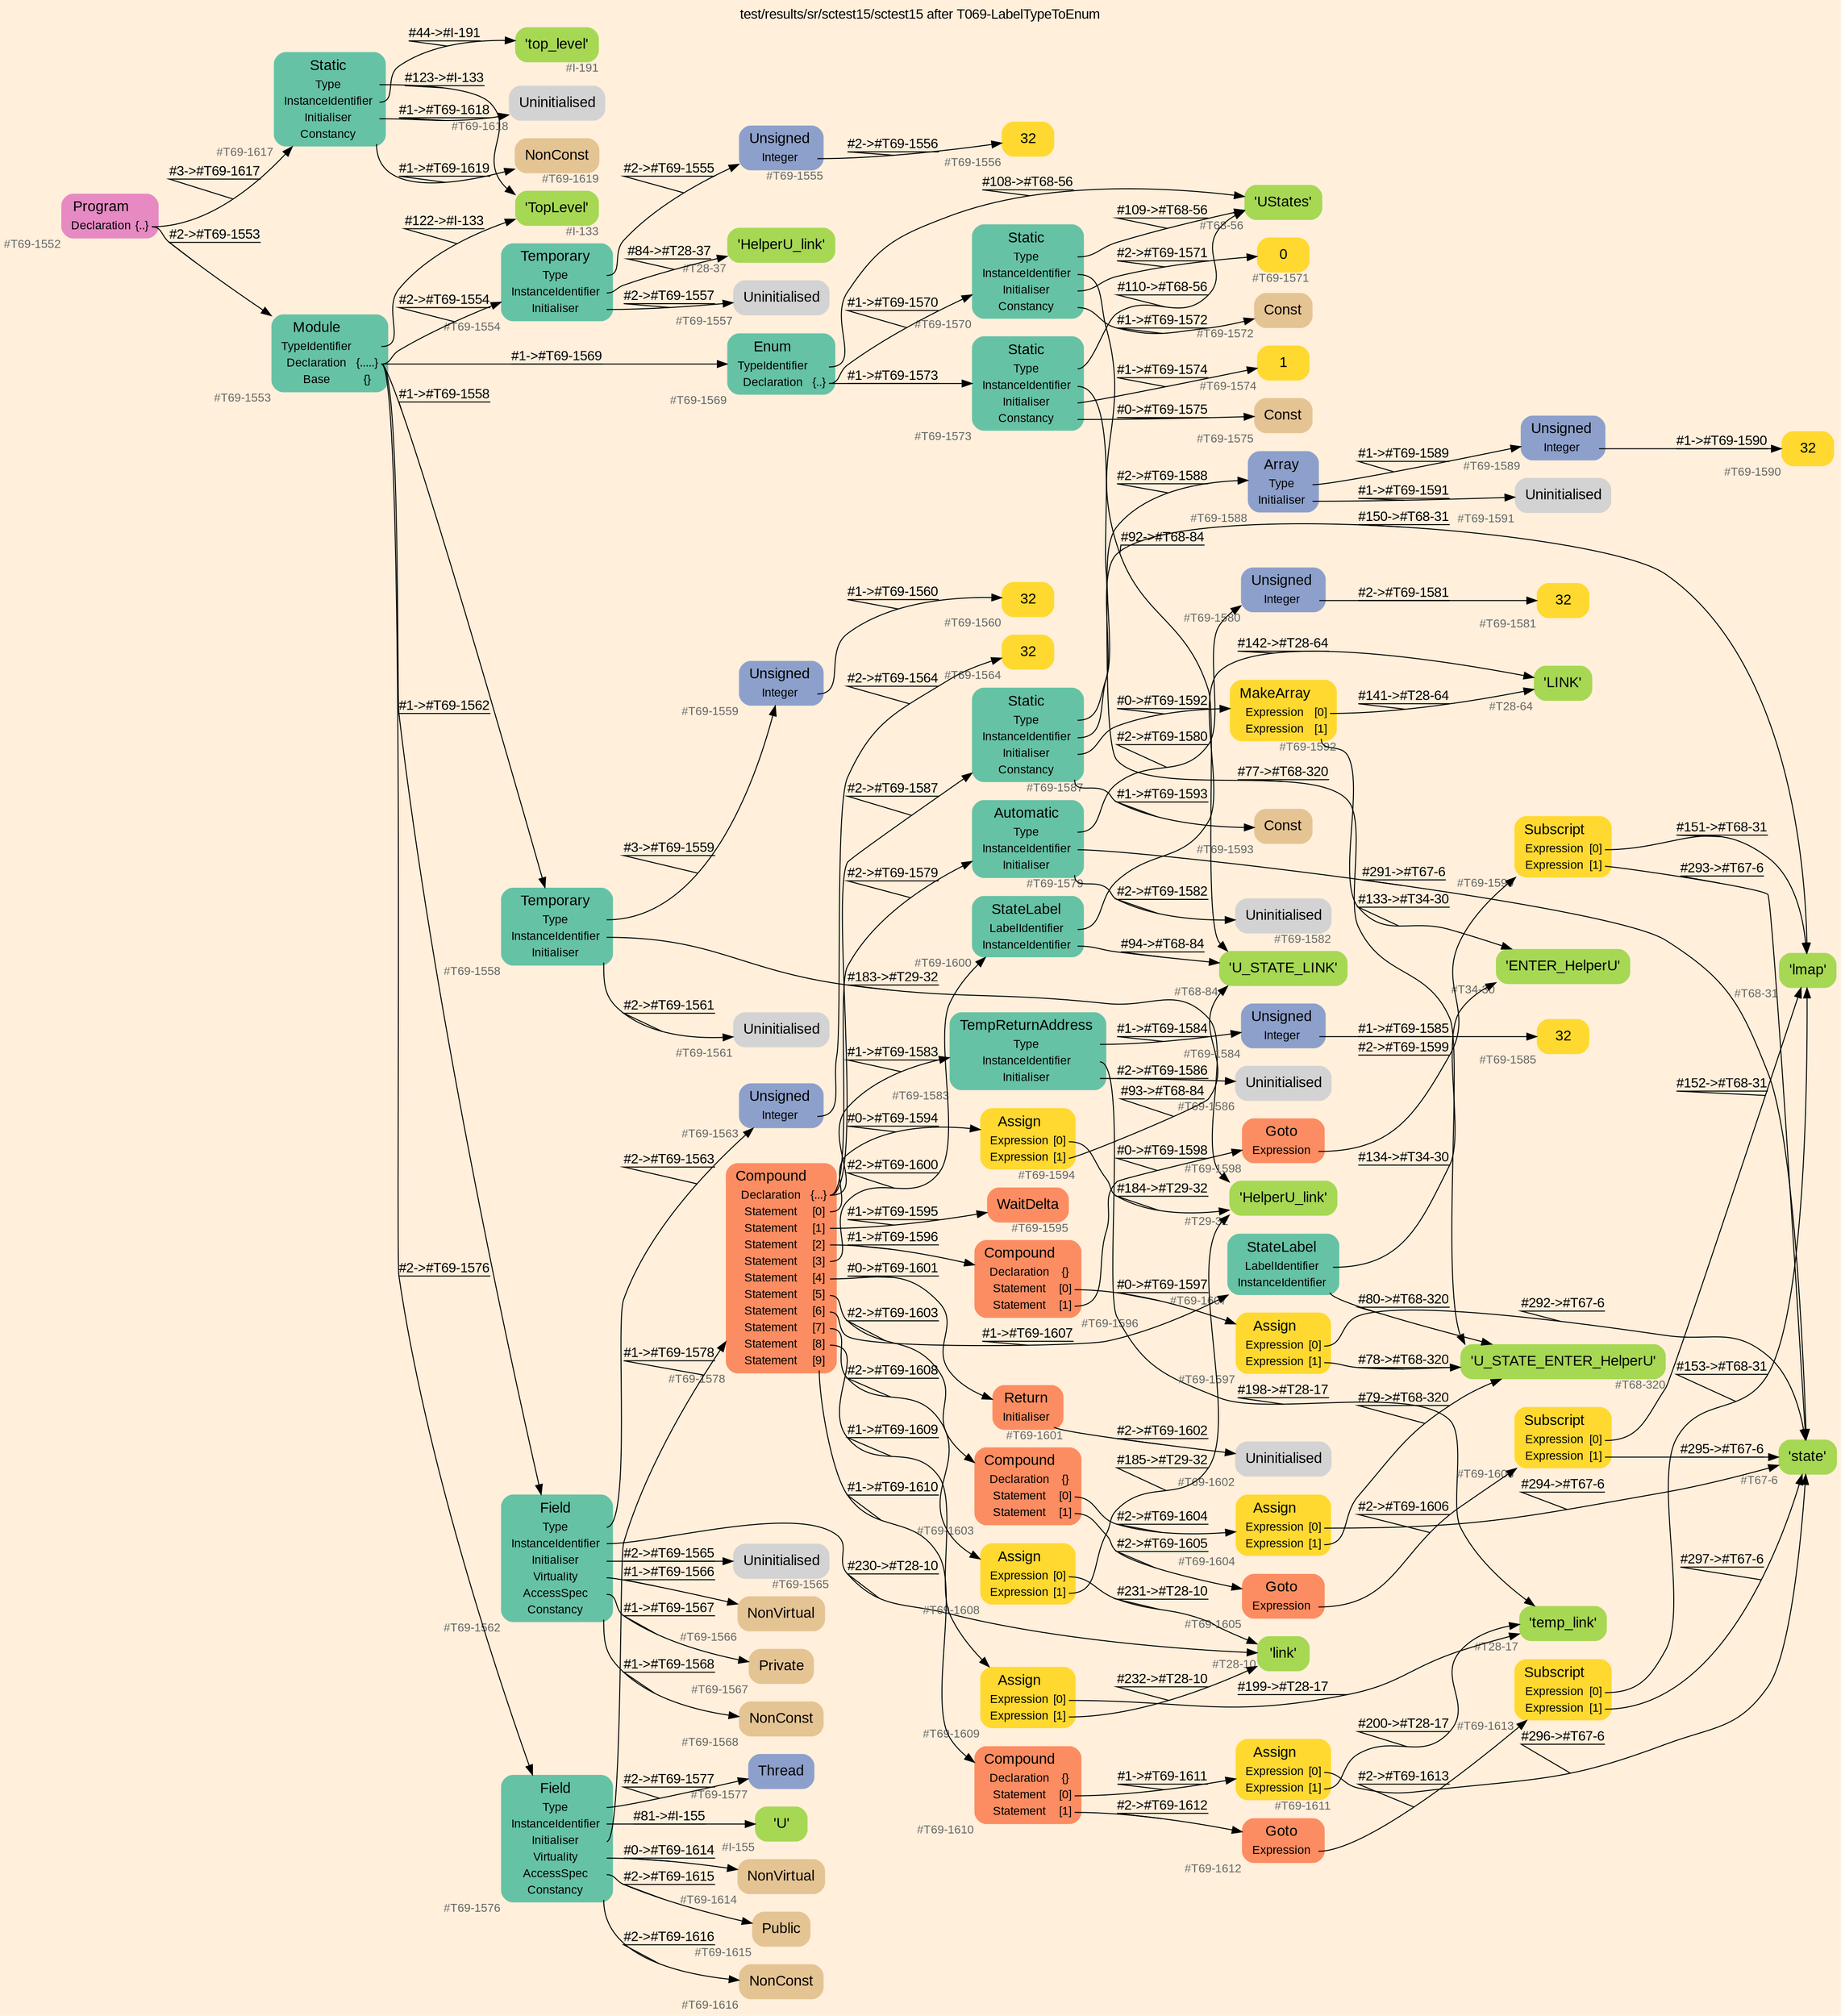 digraph "test/results/sr/sctest15/sctest15 after T069-LabelTypeToEnum" {
label = "test/results/sr/sctest15/sctest15 after T069-LabelTypeToEnum"
labelloc = t
graph [
    rankdir = "LR"
    ranksep = 0.3
    bgcolor = antiquewhite1
    color = black
    fontcolor = black
    fontname = "Arial"
];
node [
    fontname = "Arial"
];
edge [
    fontname = "Arial"
];

// -------------------- node figure --------------------
// -------- block #T69-1552 ----------
"#T69-1552" [
    fillcolor = "/set28/4"
    xlabel = "#T69-1552"
    fontsize = "12"
    fontcolor = grey40
    shape = "plaintext"
    label = <<TABLE BORDER="0" CELLBORDER="0" CELLSPACING="0">
     <TR><TD><FONT COLOR="black" POINT-SIZE="15">Program</FONT></TD></TR>
     <TR><TD><FONT COLOR="black" POINT-SIZE="12">Declaration</FONT></TD><TD PORT="port0"><FONT COLOR="black" POINT-SIZE="12">{..}</FONT></TD></TR>
    </TABLE>>
    style = "rounded,filled"
];

// -------- block #T69-1553 ----------
"#T69-1553" [
    fillcolor = "/set28/1"
    xlabel = "#T69-1553"
    fontsize = "12"
    fontcolor = grey40
    shape = "plaintext"
    label = <<TABLE BORDER="0" CELLBORDER="0" CELLSPACING="0">
     <TR><TD><FONT COLOR="black" POINT-SIZE="15">Module</FONT></TD></TR>
     <TR><TD><FONT COLOR="black" POINT-SIZE="12">TypeIdentifier</FONT></TD><TD PORT="port0"></TD></TR>
     <TR><TD><FONT COLOR="black" POINT-SIZE="12">Declaration</FONT></TD><TD PORT="port1"><FONT COLOR="black" POINT-SIZE="12">{.....}</FONT></TD></TR>
     <TR><TD><FONT COLOR="black" POINT-SIZE="12">Base</FONT></TD><TD PORT="port2"><FONT COLOR="black" POINT-SIZE="12">{}</FONT></TD></TR>
    </TABLE>>
    style = "rounded,filled"
];

// -------- block #I-133 ----------
"#I-133" [
    fillcolor = "/set28/5"
    xlabel = "#I-133"
    fontsize = "12"
    fontcolor = grey40
    shape = "plaintext"
    label = <<TABLE BORDER="0" CELLBORDER="0" CELLSPACING="0">
     <TR><TD><FONT COLOR="black" POINT-SIZE="15">'TopLevel'</FONT></TD></TR>
    </TABLE>>
    style = "rounded,filled"
];

// -------- block #T69-1554 ----------
"#T69-1554" [
    fillcolor = "/set28/1"
    xlabel = "#T69-1554"
    fontsize = "12"
    fontcolor = grey40
    shape = "plaintext"
    label = <<TABLE BORDER="0" CELLBORDER="0" CELLSPACING="0">
     <TR><TD><FONT COLOR="black" POINT-SIZE="15">Temporary</FONT></TD></TR>
     <TR><TD><FONT COLOR="black" POINT-SIZE="12">Type</FONT></TD><TD PORT="port0"></TD></TR>
     <TR><TD><FONT COLOR="black" POINT-SIZE="12">InstanceIdentifier</FONT></TD><TD PORT="port1"></TD></TR>
     <TR><TD><FONT COLOR="black" POINT-SIZE="12">Initialiser</FONT></TD><TD PORT="port2"></TD></TR>
    </TABLE>>
    style = "rounded,filled"
];

// -------- block #T69-1555 ----------
"#T69-1555" [
    fillcolor = "/set28/3"
    xlabel = "#T69-1555"
    fontsize = "12"
    fontcolor = grey40
    shape = "plaintext"
    label = <<TABLE BORDER="0" CELLBORDER="0" CELLSPACING="0">
     <TR><TD><FONT COLOR="black" POINT-SIZE="15">Unsigned</FONT></TD></TR>
     <TR><TD><FONT COLOR="black" POINT-SIZE="12">Integer</FONT></TD><TD PORT="port0"></TD></TR>
    </TABLE>>
    style = "rounded,filled"
];

// -------- block #T69-1556 ----------
"#T69-1556" [
    fillcolor = "/set28/6"
    xlabel = "#T69-1556"
    fontsize = "12"
    fontcolor = grey40
    shape = "plaintext"
    label = <<TABLE BORDER="0" CELLBORDER="0" CELLSPACING="0">
     <TR><TD><FONT COLOR="black" POINT-SIZE="15">32</FONT></TD></TR>
    </TABLE>>
    style = "rounded,filled"
];

// -------- block #T28-37 ----------
"#T28-37" [
    fillcolor = "/set28/5"
    xlabel = "#T28-37"
    fontsize = "12"
    fontcolor = grey40
    shape = "plaintext"
    label = <<TABLE BORDER="0" CELLBORDER="0" CELLSPACING="0">
     <TR><TD><FONT COLOR="black" POINT-SIZE="15">'HelperU_link'</FONT></TD></TR>
    </TABLE>>
    style = "rounded,filled"
];

// -------- block #T69-1557 ----------
"#T69-1557" [
    xlabel = "#T69-1557"
    fontsize = "12"
    fontcolor = grey40
    shape = "plaintext"
    label = <<TABLE BORDER="0" CELLBORDER="0" CELLSPACING="0">
     <TR><TD><FONT COLOR="black" POINT-SIZE="15">Uninitialised</FONT></TD></TR>
    </TABLE>>
    style = "rounded,filled"
];

// -------- block #T69-1558 ----------
"#T69-1558" [
    fillcolor = "/set28/1"
    xlabel = "#T69-1558"
    fontsize = "12"
    fontcolor = grey40
    shape = "plaintext"
    label = <<TABLE BORDER="0" CELLBORDER="0" CELLSPACING="0">
     <TR><TD><FONT COLOR="black" POINT-SIZE="15">Temporary</FONT></TD></TR>
     <TR><TD><FONT COLOR="black" POINT-SIZE="12">Type</FONT></TD><TD PORT="port0"></TD></TR>
     <TR><TD><FONT COLOR="black" POINT-SIZE="12">InstanceIdentifier</FONT></TD><TD PORT="port1"></TD></TR>
     <TR><TD><FONT COLOR="black" POINT-SIZE="12">Initialiser</FONT></TD><TD PORT="port2"></TD></TR>
    </TABLE>>
    style = "rounded,filled"
];

// -------- block #T69-1559 ----------
"#T69-1559" [
    fillcolor = "/set28/3"
    xlabel = "#T69-1559"
    fontsize = "12"
    fontcolor = grey40
    shape = "plaintext"
    label = <<TABLE BORDER="0" CELLBORDER="0" CELLSPACING="0">
     <TR><TD><FONT COLOR="black" POINT-SIZE="15">Unsigned</FONT></TD></TR>
     <TR><TD><FONT COLOR="black" POINT-SIZE="12">Integer</FONT></TD><TD PORT="port0"></TD></TR>
    </TABLE>>
    style = "rounded,filled"
];

// -------- block #T69-1560 ----------
"#T69-1560" [
    fillcolor = "/set28/6"
    xlabel = "#T69-1560"
    fontsize = "12"
    fontcolor = grey40
    shape = "plaintext"
    label = <<TABLE BORDER="0" CELLBORDER="0" CELLSPACING="0">
     <TR><TD><FONT COLOR="black" POINT-SIZE="15">32</FONT></TD></TR>
    </TABLE>>
    style = "rounded,filled"
];

// -------- block #T29-32 ----------
"#T29-32" [
    fillcolor = "/set28/5"
    xlabel = "#T29-32"
    fontsize = "12"
    fontcolor = grey40
    shape = "plaintext"
    label = <<TABLE BORDER="0" CELLBORDER="0" CELLSPACING="0">
     <TR><TD><FONT COLOR="black" POINT-SIZE="15">'HelperU_link'</FONT></TD></TR>
    </TABLE>>
    style = "rounded,filled"
];

// -------- block #T69-1561 ----------
"#T69-1561" [
    xlabel = "#T69-1561"
    fontsize = "12"
    fontcolor = grey40
    shape = "plaintext"
    label = <<TABLE BORDER="0" CELLBORDER="0" CELLSPACING="0">
     <TR><TD><FONT COLOR="black" POINT-SIZE="15">Uninitialised</FONT></TD></TR>
    </TABLE>>
    style = "rounded,filled"
];

// -------- block #T69-1562 ----------
"#T69-1562" [
    fillcolor = "/set28/1"
    xlabel = "#T69-1562"
    fontsize = "12"
    fontcolor = grey40
    shape = "plaintext"
    label = <<TABLE BORDER="0" CELLBORDER="0" CELLSPACING="0">
     <TR><TD><FONT COLOR="black" POINT-SIZE="15">Field</FONT></TD></TR>
     <TR><TD><FONT COLOR="black" POINT-SIZE="12">Type</FONT></TD><TD PORT="port0"></TD></TR>
     <TR><TD><FONT COLOR="black" POINT-SIZE="12">InstanceIdentifier</FONT></TD><TD PORT="port1"></TD></TR>
     <TR><TD><FONT COLOR="black" POINT-SIZE="12">Initialiser</FONT></TD><TD PORT="port2"></TD></TR>
     <TR><TD><FONT COLOR="black" POINT-SIZE="12">Virtuality</FONT></TD><TD PORT="port3"></TD></TR>
     <TR><TD><FONT COLOR="black" POINT-SIZE="12">AccessSpec</FONT></TD><TD PORT="port4"></TD></TR>
     <TR><TD><FONT COLOR="black" POINT-SIZE="12">Constancy</FONT></TD><TD PORT="port5"></TD></TR>
    </TABLE>>
    style = "rounded,filled"
];

// -------- block #T69-1563 ----------
"#T69-1563" [
    fillcolor = "/set28/3"
    xlabel = "#T69-1563"
    fontsize = "12"
    fontcolor = grey40
    shape = "plaintext"
    label = <<TABLE BORDER="0" CELLBORDER="0" CELLSPACING="0">
     <TR><TD><FONT COLOR="black" POINT-SIZE="15">Unsigned</FONT></TD></TR>
     <TR><TD><FONT COLOR="black" POINT-SIZE="12">Integer</FONT></TD><TD PORT="port0"></TD></TR>
    </TABLE>>
    style = "rounded,filled"
];

// -------- block #T69-1564 ----------
"#T69-1564" [
    fillcolor = "/set28/6"
    xlabel = "#T69-1564"
    fontsize = "12"
    fontcolor = grey40
    shape = "plaintext"
    label = <<TABLE BORDER="0" CELLBORDER="0" CELLSPACING="0">
     <TR><TD><FONT COLOR="black" POINT-SIZE="15">32</FONT></TD></TR>
    </TABLE>>
    style = "rounded,filled"
];

// -------- block #T28-10 ----------
"#T28-10" [
    fillcolor = "/set28/5"
    xlabel = "#T28-10"
    fontsize = "12"
    fontcolor = grey40
    shape = "plaintext"
    label = <<TABLE BORDER="0" CELLBORDER="0" CELLSPACING="0">
     <TR><TD><FONT COLOR="black" POINT-SIZE="15">'link'</FONT></TD></TR>
    </TABLE>>
    style = "rounded,filled"
];

// -------- block #T69-1565 ----------
"#T69-1565" [
    xlabel = "#T69-1565"
    fontsize = "12"
    fontcolor = grey40
    shape = "plaintext"
    label = <<TABLE BORDER="0" CELLBORDER="0" CELLSPACING="0">
     <TR><TD><FONT COLOR="black" POINT-SIZE="15">Uninitialised</FONT></TD></TR>
    </TABLE>>
    style = "rounded,filled"
];

// -------- block #T69-1566 ----------
"#T69-1566" [
    fillcolor = "/set28/7"
    xlabel = "#T69-1566"
    fontsize = "12"
    fontcolor = grey40
    shape = "plaintext"
    label = <<TABLE BORDER="0" CELLBORDER="0" CELLSPACING="0">
     <TR><TD><FONT COLOR="black" POINT-SIZE="15">NonVirtual</FONT></TD></TR>
    </TABLE>>
    style = "rounded,filled"
];

// -------- block #T69-1567 ----------
"#T69-1567" [
    fillcolor = "/set28/7"
    xlabel = "#T69-1567"
    fontsize = "12"
    fontcolor = grey40
    shape = "plaintext"
    label = <<TABLE BORDER="0" CELLBORDER="0" CELLSPACING="0">
     <TR><TD><FONT COLOR="black" POINT-SIZE="15">Private</FONT></TD></TR>
    </TABLE>>
    style = "rounded,filled"
];

// -------- block #T69-1568 ----------
"#T69-1568" [
    fillcolor = "/set28/7"
    xlabel = "#T69-1568"
    fontsize = "12"
    fontcolor = grey40
    shape = "plaintext"
    label = <<TABLE BORDER="0" CELLBORDER="0" CELLSPACING="0">
     <TR><TD><FONT COLOR="black" POINT-SIZE="15">NonConst</FONT></TD></TR>
    </TABLE>>
    style = "rounded,filled"
];

// -------- block #T69-1569 ----------
"#T69-1569" [
    fillcolor = "/set28/1"
    xlabel = "#T69-1569"
    fontsize = "12"
    fontcolor = grey40
    shape = "plaintext"
    label = <<TABLE BORDER="0" CELLBORDER="0" CELLSPACING="0">
     <TR><TD><FONT COLOR="black" POINT-SIZE="15">Enum</FONT></TD></TR>
     <TR><TD><FONT COLOR="black" POINT-SIZE="12">TypeIdentifier</FONT></TD><TD PORT="port0"></TD></TR>
     <TR><TD><FONT COLOR="black" POINT-SIZE="12">Declaration</FONT></TD><TD PORT="port1"><FONT COLOR="black" POINT-SIZE="12">{..}</FONT></TD></TR>
    </TABLE>>
    style = "rounded,filled"
];

// -------- block #T68-56 ----------
"#T68-56" [
    fillcolor = "/set28/5"
    xlabel = "#T68-56"
    fontsize = "12"
    fontcolor = grey40
    shape = "plaintext"
    label = <<TABLE BORDER="0" CELLBORDER="0" CELLSPACING="0">
     <TR><TD><FONT COLOR="black" POINT-SIZE="15">'UStates'</FONT></TD></TR>
    </TABLE>>
    style = "rounded,filled"
];

// -------- block #T69-1570 ----------
"#T69-1570" [
    fillcolor = "/set28/1"
    xlabel = "#T69-1570"
    fontsize = "12"
    fontcolor = grey40
    shape = "plaintext"
    label = <<TABLE BORDER="0" CELLBORDER="0" CELLSPACING="0">
     <TR><TD><FONT COLOR="black" POINT-SIZE="15">Static</FONT></TD></TR>
     <TR><TD><FONT COLOR="black" POINT-SIZE="12">Type</FONT></TD><TD PORT="port0"></TD></TR>
     <TR><TD><FONT COLOR="black" POINT-SIZE="12">InstanceIdentifier</FONT></TD><TD PORT="port1"></TD></TR>
     <TR><TD><FONT COLOR="black" POINT-SIZE="12">Initialiser</FONT></TD><TD PORT="port2"></TD></TR>
     <TR><TD><FONT COLOR="black" POINT-SIZE="12">Constancy</FONT></TD><TD PORT="port3"></TD></TR>
    </TABLE>>
    style = "rounded,filled"
];

// -------- block #T68-84 ----------
"#T68-84" [
    fillcolor = "/set28/5"
    xlabel = "#T68-84"
    fontsize = "12"
    fontcolor = grey40
    shape = "plaintext"
    label = <<TABLE BORDER="0" CELLBORDER="0" CELLSPACING="0">
     <TR><TD><FONT COLOR="black" POINT-SIZE="15">'U_STATE_LINK'</FONT></TD></TR>
    </TABLE>>
    style = "rounded,filled"
];

// -------- block #T69-1571 ----------
"#T69-1571" [
    fillcolor = "/set28/6"
    xlabel = "#T69-1571"
    fontsize = "12"
    fontcolor = grey40
    shape = "plaintext"
    label = <<TABLE BORDER="0" CELLBORDER="0" CELLSPACING="0">
     <TR><TD><FONT COLOR="black" POINT-SIZE="15">0</FONT></TD></TR>
    </TABLE>>
    style = "rounded,filled"
];

// -------- block #T69-1572 ----------
"#T69-1572" [
    fillcolor = "/set28/7"
    xlabel = "#T69-1572"
    fontsize = "12"
    fontcolor = grey40
    shape = "plaintext"
    label = <<TABLE BORDER="0" CELLBORDER="0" CELLSPACING="0">
     <TR><TD><FONT COLOR="black" POINT-SIZE="15">Const</FONT></TD></TR>
    </TABLE>>
    style = "rounded,filled"
];

// -------- block #T69-1573 ----------
"#T69-1573" [
    fillcolor = "/set28/1"
    xlabel = "#T69-1573"
    fontsize = "12"
    fontcolor = grey40
    shape = "plaintext"
    label = <<TABLE BORDER="0" CELLBORDER="0" CELLSPACING="0">
     <TR><TD><FONT COLOR="black" POINT-SIZE="15">Static</FONT></TD></TR>
     <TR><TD><FONT COLOR="black" POINT-SIZE="12">Type</FONT></TD><TD PORT="port0"></TD></TR>
     <TR><TD><FONT COLOR="black" POINT-SIZE="12">InstanceIdentifier</FONT></TD><TD PORT="port1"></TD></TR>
     <TR><TD><FONT COLOR="black" POINT-SIZE="12">Initialiser</FONT></TD><TD PORT="port2"></TD></TR>
     <TR><TD><FONT COLOR="black" POINT-SIZE="12">Constancy</FONT></TD><TD PORT="port3"></TD></TR>
    </TABLE>>
    style = "rounded,filled"
];

// -------- block #T68-320 ----------
"#T68-320" [
    fillcolor = "/set28/5"
    xlabel = "#T68-320"
    fontsize = "12"
    fontcolor = grey40
    shape = "plaintext"
    label = <<TABLE BORDER="0" CELLBORDER="0" CELLSPACING="0">
     <TR><TD><FONT COLOR="black" POINT-SIZE="15">'U_STATE_ENTER_HelperU'</FONT></TD></TR>
    </TABLE>>
    style = "rounded,filled"
];

// -------- block #T69-1574 ----------
"#T69-1574" [
    fillcolor = "/set28/6"
    xlabel = "#T69-1574"
    fontsize = "12"
    fontcolor = grey40
    shape = "plaintext"
    label = <<TABLE BORDER="0" CELLBORDER="0" CELLSPACING="0">
     <TR><TD><FONT COLOR="black" POINT-SIZE="15">1</FONT></TD></TR>
    </TABLE>>
    style = "rounded,filled"
];

// -------- block #T69-1575 ----------
"#T69-1575" [
    fillcolor = "/set28/7"
    xlabel = "#T69-1575"
    fontsize = "12"
    fontcolor = grey40
    shape = "plaintext"
    label = <<TABLE BORDER="0" CELLBORDER="0" CELLSPACING="0">
     <TR><TD><FONT COLOR="black" POINT-SIZE="15">Const</FONT></TD></TR>
    </TABLE>>
    style = "rounded,filled"
];

// -------- block #T69-1576 ----------
"#T69-1576" [
    fillcolor = "/set28/1"
    xlabel = "#T69-1576"
    fontsize = "12"
    fontcolor = grey40
    shape = "plaintext"
    label = <<TABLE BORDER="0" CELLBORDER="0" CELLSPACING="0">
     <TR><TD><FONT COLOR="black" POINT-SIZE="15">Field</FONT></TD></TR>
     <TR><TD><FONT COLOR="black" POINT-SIZE="12">Type</FONT></TD><TD PORT="port0"></TD></TR>
     <TR><TD><FONT COLOR="black" POINT-SIZE="12">InstanceIdentifier</FONT></TD><TD PORT="port1"></TD></TR>
     <TR><TD><FONT COLOR="black" POINT-SIZE="12">Initialiser</FONT></TD><TD PORT="port2"></TD></TR>
     <TR><TD><FONT COLOR="black" POINT-SIZE="12">Virtuality</FONT></TD><TD PORT="port3"></TD></TR>
     <TR><TD><FONT COLOR="black" POINT-SIZE="12">AccessSpec</FONT></TD><TD PORT="port4"></TD></TR>
     <TR><TD><FONT COLOR="black" POINT-SIZE="12">Constancy</FONT></TD><TD PORT="port5"></TD></TR>
    </TABLE>>
    style = "rounded,filled"
];

// -------- block #T69-1577 ----------
"#T69-1577" [
    fillcolor = "/set28/3"
    xlabel = "#T69-1577"
    fontsize = "12"
    fontcolor = grey40
    shape = "plaintext"
    label = <<TABLE BORDER="0" CELLBORDER="0" CELLSPACING="0">
     <TR><TD><FONT COLOR="black" POINT-SIZE="15">Thread</FONT></TD></TR>
    </TABLE>>
    style = "rounded,filled"
];

// -------- block #I-155 ----------
"#I-155" [
    fillcolor = "/set28/5"
    xlabel = "#I-155"
    fontsize = "12"
    fontcolor = grey40
    shape = "plaintext"
    label = <<TABLE BORDER="0" CELLBORDER="0" CELLSPACING="0">
     <TR><TD><FONT COLOR="black" POINT-SIZE="15">'U'</FONT></TD></TR>
    </TABLE>>
    style = "rounded,filled"
];

// -------- block #T69-1578 ----------
"#T69-1578" [
    fillcolor = "/set28/2"
    xlabel = "#T69-1578"
    fontsize = "12"
    fontcolor = grey40
    shape = "plaintext"
    label = <<TABLE BORDER="0" CELLBORDER="0" CELLSPACING="0">
     <TR><TD><FONT COLOR="black" POINT-SIZE="15">Compound</FONT></TD></TR>
     <TR><TD><FONT COLOR="black" POINT-SIZE="12">Declaration</FONT></TD><TD PORT="port0"><FONT COLOR="black" POINT-SIZE="12">{...}</FONT></TD></TR>
     <TR><TD><FONT COLOR="black" POINT-SIZE="12">Statement</FONT></TD><TD PORT="port1"><FONT COLOR="black" POINT-SIZE="12">[0]</FONT></TD></TR>
     <TR><TD><FONT COLOR="black" POINT-SIZE="12">Statement</FONT></TD><TD PORT="port2"><FONT COLOR="black" POINT-SIZE="12">[1]</FONT></TD></TR>
     <TR><TD><FONT COLOR="black" POINT-SIZE="12">Statement</FONT></TD><TD PORT="port3"><FONT COLOR="black" POINT-SIZE="12">[2]</FONT></TD></TR>
     <TR><TD><FONT COLOR="black" POINT-SIZE="12">Statement</FONT></TD><TD PORT="port4"><FONT COLOR="black" POINT-SIZE="12">[3]</FONT></TD></TR>
     <TR><TD><FONT COLOR="black" POINT-SIZE="12">Statement</FONT></TD><TD PORT="port5"><FONT COLOR="black" POINT-SIZE="12">[4]</FONT></TD></TR>
     <TR><TD><FONT COLOR="black" POINT-SIZE="12">Statement</FONT></TD><TD PORT="port6"><FONT COLOR="black" POINT-SIZE="12">[5]</FONT></TD></TR>
     <TR><TD><FONT COLOR="black" POINT-SIZE="12">Statement</FONT></TD><TD PORT="port7"><FONT COLOR="black" POINT-SIZE="12">[6]</FONT></TD></TR>
     <TR><TD><FONT COLOR="black" POINT-SIZE="12">Statement</FONT></TD><TD PORT="port8"><FONT COLOR="black" POINT-SIZE="12">[7]</FONT></TD></TR>
     <TR><TD><FONT COLOR="black" POINT-SIZE="12">Statement</FONT></TD><TD PORT="port9"><FONT COLOR="black" POINT-SIZE="12">[8]</FONT></TD></TR>
     <TR><TD><FONT COLOR="black" POINT-SIZE="12">Statement</FONT></TD><TD PORT="port10"><FONT COLOR="black" POINT-SIZE="12">[9]</FONT></TD></TR>
    </TABLE>>
    style = "rounded,filled"
];

// -------- block #T69-1579 ----------
"#T69-1579" [
    fillcolor = "/set28/1"
    xlabel = "#T69-1579"
    fontsize = "12"
    fontcolor = grey40
    shape = "plaintext"
    label = <<TABLE BORDER="0" CELLBORDER="0" CELLSPACING="0">
     <TR><TD><FONT COLOR="black" POINT-SIZE="15">Automatic</FONT></TD></TR>
     <TR><TD><FONT COLOR="black" POINT-SIZE="12">Type</FONT></TD><TD PORT="port0"></TD></TR>
     <TR><TD><FONT COLOR="black" POINT-SIZE="12">InstanceIdentifier</FONT></TD><TD PORT="port1"></TD></TR>
     <TR><TD><FONT COLOR="black" POINT-SIZE="12">Initialiser</FONT></TD><TD PORT="port2"></TD></TR>
    </TABLE>>
    style = "rounded,filled"
];

// -------- block #T69-1580 ----------
"#T69-1580" [
    fillcolor = "/set28/3"
    xlabel = "#T69-1580"
    fontsize = "12"
    fontcolor = grey40
    shape = "plaintext"
    label = <<TABLE BORDER="0" CELLBORDER="0" CELLSPACING="0">
     <TR><TD><FONT COLOR="black" POINT-SIZE="15">Unsigned</FONT></TD></TR>
     <TR><TD><FONT COLOR="black" POINT-SIZE="12">Integer</FONT></TD><TD PORT="port0"></TD></TR>
    </TABLE>>
    style = "rounded,filled"
];

// -------- block #T69-1581 ----------
"#T69-1581" [
    fillcolor = "/set28/6"
    xlabel = "#T69-1581"
    fontsize = "12"
    fontcolor = grey40
    shape = "plaintext"
    label = <<TABLE BORDER="0" CELLBORDER="0" CELLSPACING="0">
     <TR><TD><FONT COLOR="black" POINT-SIZE="15">32</FONT></TD></TR>
    </TABLE>>
    style = "rounded,filled"
];

// -------- block #T67-6 ----------
"#T67-6" [
    fillcolor = "/set28/5"
    xlabel = "#T67-6"
    fontsize = "12"
    fontcolor = grey40
    shape = "plaintext"
    label = <<TABLE BORDER="0" CELLBORDER="0" CELLSPACING="0">
     <TR><TD><FONT COLOR="black" POINT-SIZE="15">'state'</FONT></TD></TR>
    </TABLE>>
    style = "rounded,filled"
];

// -------- block #T69-1582 ----------
"#T69-1582" [
    xlabel = "#T69-1582"
    fontsize = "12"
    fontcolor = grey40
    shape = "plaintext"
    label = <<TABLE BORDER="0" CELLBORDER="0" CELLSPACING="0">
     <TR><TD><FONT COLOR="black" POINT-SIZE="15">Uninitialised</FONT></TD></TR>
    </TABLE>>
    style = "rounded,filled"
];

// -------- block #T69-1583 ----------
"#T69-1583" [
    fillcolor = "/set28/1"
    xlabel = "#T69-1583"
    fontsize = "12"
    fontcolor = grey40
    shape = "plaintext"
    label = <<TABLE BORDER="0" CELLBORDER="0" CELLSPACING="0">
     <TR><TD><FONT COLOR="black" POINT-SIZE="15">TempReturnAddress</FONT></TD></TR>
     <TR><TD><FONT COLOR="black" POINT-SIZE="12">Type</FONT></TD><TD PORT="port0"></TD></TR>
     <TR><TD><FONT COLOR="black" POINT-SIZE="12">InstanceIdentifier</FONT></TD><TD PORT="port1"></TD></TR>
     <TR><TD><FONT COLOR="black" POINT-SIZE="12">Initialiser</FONT></TD><TD PORT="port2"></TD></TR>
    </TABLE>>
    style = "rounded,filled"
];

// -------- block #T69-1584 ----------
"#T69-1584" [
    fillcolor = "/set28/3"
    xlabel = "#T69-1584"
    fontsize = "12"
    fontcolor = grey40
    shape = "plaintext"
    label = <<TABLE BORDER="0" CELLBORDER="0" CELLSPACING="0">
     <TR><TD><FONT COLOR="black" POINT-SIZE="15">Unsigned</FONT></TD></TR>
     <TR><TD><FONT COLOR="black" POINT-SIZE="12">Integer</FONT></TD><TD PORT="port0"></TD></TR>
    </TABLE>>
    style = "rounded,filled"
];

// -------- block #T69-1585 ----------
"#T69-1585" [
    fillcolor = "/set28/6"
    xlabel = "#T69-1585"
    fontsize = "12"
    fontcolor = grey40
    shape = "plaintext"
    label = <<TABLE BORDER="0" CELLBORDER="0" CELLSPACING="0">
     <TR><TD><FONT COLOR="black" POINT-SIZE="15">32</FONT></TD></TR>
    </TABLE>>
    style = "rounded,filled"
];

// -------- block #T28-17 ----------
"#T28-17" [
    fillcolor = "/set28/5"
    xlabel = "#T28-17"
    fontsize = "12"
    fontcolor = grey40
    shape = "plaintext"
    label = <<TABLE BORDER="0" CELLBORDER="0" CELLSPACING="0">
     <TR><TD><FONT COLOR="black" POINT-SIZE="15">'temp_link'</FONT></TD></TR>
    </TABLE>>
    style = "rounded,filled"
];

// -------- block #T69-1586 ----------
"#T69-1586" [
    xlabel = "#T69-1586"
    fontsize = "12"
    fontcolor = grey40
    shape = "plaintext"
    label = <<TABLE BORDER="0" CELLBORDER="0" CELLSPACING="0">
     <TR><TD><FONT COLOR="black" POINT-SIZE="15">Uninitialised</FONT></TD></TR>
    </TABLE>>
    style = "rounded,filled"
];

// -------- block #T69-1587 ----------
"#T69-1587" [
    fillcolor = "/set28/1"
    xlabel = "#T69-1587"
    fontsize = "12"
    fontcolor = grey40
    shape = "plaintext"
    label = <<TABLE BORDER="0" CELLBORDER="0" CELLSPACING="0">
     <TR><TD><FONT COLOR="black" POINT-SIZE="15">Static</FONT></TD></TR>
     <TR><TD><FONT COLOR="black" POINT-SIZE="12">Type</FONT></TD><TD PORT="port0"></TD></TR>
     <TR><TD><FONT COLOR="black" POINT-SIZE="12">InstanceIdentifier</FONT></TD><TD PORT="port1"></TD></TR>
     <TR><TD><FONT COLOR="black" POINT-SIZE="12">Initialiser</FONT></TD><TD PORT="port2"></TD></TR>
     <TR><TD><FONT COLOR="black" POINT-SIZE="12">Constancy</FONT></TD><TD PORT="port3"></TD></TR>
    </TABLE>>
    style = "rounded,filled"
];

// -------- block #T69-1588 ----------
"#T69-1588" [
    fillcolor = "/set28/3"
    xlabel = "#T69-1588"
    fontsize = "12"
    fontcolor = grey40
    shape = "plaintext"
    label = <<TABLE BORDER="0" CELLBORDER="0" CELLSPACING="0">
     <TR><TD><FONT COLOR="black" POINT-SIZE="15">Array</FONT></TD></TR>
     <TR><TD><FONT COLOR="black" POINT-SIZE="12">Type</FONT></TD><TD PORT="port0"></TD></TR>
     <TR><TD><FONT COLOR="black" POINT-SIZE="12">Initialiser</FONT></TD><TD PORT="port1"></TD></TR>
    </TABLE>>
    style = "rounded,filled"
];

// -------- block #T69-1589 ----------
"#T69-1589" [
    fillcolor = "/set28/3"
    xlabel = "#T69-1589"
    fontsize = "12"
    fontcolor = grey40
    shape = "plaintext"
    label = <<TABLE BORDER="0" CELLBORDER="0" CELLSPACING="0">
     <TR><TD><FONT COLOR="black" POINT-SIZE="15">Unsigned</FONT></TD></TR>
     <TR><TD><FONT COLOR="black" POINT-SIZE="12">Integer</FONT></TD><TD PORT="port0"></TD></TR>
    </TABLE>>
    style = "rounded,filled"
];

// -------- block #T69-1590 ----------
"#T69-1590" [
    fillcolor = "/set28/6"
    xlabel = "#T69-1590"
    fontsize = "12"
    fontcolor = grey40
    shape = "plaintext"
    label = <<TABLE BORDER="0" CELLBORDER="0" CELLSPACING="0">
     <TR><TD><FONT COLOR="black" POINT-SIZE="15">32</FONT></TD></TR>
    </TABLE>>
    style = "rounded,filled"
];

// -------- block #T69-1591 ----------
"#T69-1591" [
    xlabel = "#T69-1591"
    fontsize = "12"
    fontcolor = grey40
    shape = "plaintext"
    label = <<TABLE BORDER="0" CELLBORDER="0" CELLSPACING="0">
     <TR><TD><FONT COLOR="black" POINT-SIZE="15">Uninitialised</FONT></TD></TR>
    </TABLE>>
    style = "rounded,filled"
];

// -------- block #T68-31 ----------
"#T68-31" [
    fillcolor = "/set28/5"
    xlabel = "#T68-31"
    fontsize = "12"
    fontcolor = grey40
    shape = "plaintext"
    label = <<TABLE BORDER="0" CELLBORDER="0" CELLSPACING="0">
     <TR><TD><FONT COLOR="black" POINT-SIZE="15">'lmap'</FONT></TD></TR>
    </TABLE>>
    style = "rounded,filled"
];

// -------- block #T69-1592 ----------
"#T69-1592" [
    fillcolor = "/set28/6"
    xlabel = "#T69-1592"
    fontsize = "12"
    fontcolor = grey40
    shape = "plaintext"
    label = <<TABLE BORDER="0" CELLBORDER="0" CELLSPACING="0">
     <TR><TD><FONT COLOR="black" POINT-SIZE="15">MakeArray</FONT></TD></TR>
     <TR><TD><FONT COLOR="black" POINT-SIZE="12">Expression</FONT></TD><TD PORT="port0"><FONT COLOR="black" POINT-SIZE="12">[0]</FONT></TD></TR>
     <TR><TD><FONT COLOR="black" POINT-SIZE="12">Expression</FONT></TD><TD PORT="port1"><FONT COLOR="black" POINT-SIZE="12">[1]</FONT></TD></TR>
    </TABLE>>
    style = "rounded,filled"
];

// -------- block #T28-64 ----------
"#T28-64" [
    fillcolor = "/set28/5"
    xlabel = "#T28-64"
    fontsize = "12"
    fontcolor = grey40
    shape = "plaintext"
    label = <<TABLE BORDER="0" CELLBORDER="0" CELLSPACING="0">
     <TR><TD><FONT COLOR="black" POINT-SIZE="15">'LINK'</FONT></TD></TR>
    </TABLE>>
    style = "rounded,filled"
];

// -------- block #T34-30 ----------
"#T34-30" [
    fillcolor = "/set28/5"
    xlabel = "#T34-30"
    fontsize = "12"
    fontcolor = grey40
    shape = "plaintext"
    label = <<TABLE BORDER="0" CELLBORDER="0" CELLSPACING="0">
     <TR><TD><FONT COLOR="black" POINT-SIZE="15">'ENTER_HelperU'</FONT></TD></TR>
    </TABLE>>
    style = "rounded,filled"
];

// -------- block #T69-1593 ----------
"#T69-1593" [
    fillcolor = "/set28/7"
    xlabel = "#T69-1593"
    fontsize = "12"
    fontcolor = grey40
    shape = "plaintext"
    label = <<TABLE BORDER="0" CELLBORDER="0" CELLSPACING="0">
     <TR><TD><FONT COLOR="black" POINT-SIZE="15">Const</FONT></TD></TR>
    </TABLE>>
    style = "rounded,filled"
];

// -------- block #T69-1594 ----------
"#T69-1594" [
    fillcolor = "/set28/6"
    xlabel = "#T69-1594"
    fontsize = "12"
    fontcolor = grey40
    shape = "plaintext"
    label = <<TABLE BORDER="0" CELLBORDER="0" CELLSPACING="0">
     <TR><TD><FONT COLOR="black" POINT-SIZE="15">Assign</FONT></TD></TR>
     <TR><TD><FONT COLOR="black" POINT-SIZE="12">Expression</FONT></TD><TD PORT="port0"><FONT COLOR="black" POINT-SIZE="12">[0]</FONT></TD></TR>
     <TR><TD><FONT COLOR="black" POINT-SIZE="12">Expression</FONT></TD><TD PORT="port1"><FONT COLOR="black" POINT-SIZE="12">[1]</FONT></TD></TR>
    </TABLE>>
    style = "rounded,filled"
];

// -------- block #T69-1595 ----------
"#T69-1595" [
    fillcolor = "/set28/2"
    xlabel = "#T69-1595"
    fontsize = "12"
    fontcolor = grey40
    shape = "plaintext"
    label = <<TABLE BORDER="0" CELLBORDER="0" CELLSPACING="0">
     <TR><TD><FONT COLOR="black" POINT-SIZE="15">WaitDelta</FONT></TD></TR>
    </TABLE>>
    style = "rounded,filled"
];

// -------- block #T69-1596 ----------
"#T69-1596" [
    fillcolor = "/set28/2"
    xlabel = "#T69-1596"
    fontsize = "12"
    fontcolor = grey40
    shape = "plaintext"
    label = <<TABLE BORDER="0" CELLBORDER="0" CELLSPACING="0">
     <TR><TD><FONT COLOR="black" POINT-SIZE="15">Compound</FONT></TD></TR>
     <TR><TD><FONT COLOR="black" POINT-SIZE="12">Declaration</FONT></TD><TD PORT="port0"><FONT COLOR="black" POINT-SIZE="12">{}</FONT></TD></TR>
     <TR><TD><FONT COLOR="black" POINT-SIZE="12">Statement</FONT></TD><TD PORT="port1"><FONT COLOR="black" POINT-SIZE="12">[0]</FONT></TD></TR>
     <TR><TD><FONT COLOR="black" POINT-SIZE="12">Statement</FONT></TD><TD PORT="port2"><FONT COLOR="black" POINT-SIZE="12">[1]</FONT></TD></TR>
    </TABLE>>
    style = "rounded,filled"
];

// -------- block #T69-1597 ----------
"#T69-1597" [
    fillcolor = "/set28/6"
    xlabel = "#T69-1597"
    fontsize = "12"
    fontcolor = grey40
    shape = "plaintext"
    label = <<TABLE BORDER="0" CELLBORDER="0" CELLSPACING="0">
     <TR><TD><FONT COLOR="black" POINT-SIZE="15">Assign</FONT></TD></TR>
     <TR><TD><FONT COLOR="black" POINT-SIZE="12">Expression</FONT></TD><TD PORT="port0"><FONT COLOR="black" POINT-SIZE="12">[0]</FONT></TD></TR>
     <TR><TD><FONT COLOR="black" POINT-SIZE="12">Expression</FONT></TD><TD PORT="port1"><FONT COLOR="black" POINT-SIZE="12">[1]</FONT></TD></TR>
    </TABLE>>
    style = "rounded,filled"
];

// -------- block #T69-1598 ----------
"#T69-1598" [
    fillcolor = "/set28/2"
    xlabel = "#T69-1598"
    fontsize = "12"
    fontcolor = grey40
    shape = "plaintext"
    label = <<TABLE BORDER="0" CELLBORDER="0" CELLSPACING="0">
     <TR><TD><FONT COLOR="black" POINT-SIZE="15">Goto</FONT></TD></TR>
     <TR><TD><FONT COLOR="black" POINT-SIZE="12">Expression</FONT></TD><TD PORT="port0"></TD></TR>
    </TABLE>>
    style = "rounded,filled"
];

// -------- block #T69-1599 ----------
"#T69-1599" [
    fillcolor = "/set28/6"
    xlabel = "#T69-1599"
    fontsize = "12"
    fontcolor = grey40
    shape = "plaintext"
    label = <<TABLE BORDER="0" CELLBORDER="0" CELLSPACING="0">
     <TR><TD><FONT COLOR="black" POINT-SIZE="15">Subscript</FONT></TD></TR>
     <TR><TD><FONT COLOR="black" POINT-SIZE="12">Expression</FONT></TD><TD PORT="port0"><FONT COLOR="black" POINT-SIZE="12">[0]</FONT></TD></TR>
     <TR><TD><FONT COLOR="black" POINT-SIZE="12">Expression</FONT></TD><TD PORT="port1"><FONT COLOR="black" POINT-SIZE="12">[1]</FONT></TD></TR>
    </TABLE>>
    style = "rounded,filled"
];

// -------- block #T69-1600 ----------
"#T69-1600" [
    fillcolor = "/set28/1"
    xlabel = "#T69-1600"
    fontsize = "12"
    fontcolor = grey40
    shape = "plaintext"
    label = <<TABLE BORDER="0" CELLBORDER="0" CELLSPACING="0">
     <TR><TD><FONT COLOR="black" POINT-SIZE="15">StateLabel</FONT></TD></TR>
     <TR><TD><FONT COLOR="black" POINT-SIZE="12">LabelIdentifier</FONT></TD><TD PORT="port0"></TD></TR>
     <TR><TD><FONT COLOR="black" POINT-SIZE="12">InstanceIdentifier</FONT></TD><TD PORT="port1"></TD></TR>
    </TABLE>>
    style = "rounded,filled"
];

// -------- block #T69-1601 ----------
"#T69-1601" [
    fillcolor = "/set28/2"
    xlabel = "#T69-1601"
    fontsize = "12"
    fontcolor = grey40
    shape = "plaintext"
    label = <<TABLE BORDER="0" CELLBORDER="0" CELLSPACING="0">
     <TR><TD><FONT COLOR="black" POINT-SIZE="15">Return</FONT></TD></TR>
     <TR><TD><FONT COLOR="black" POINT-SIZE="12">Initialiser</FONT></TD><TD PORT="port0"></TD></TR>
    </TABLE>>
    style = "rounded,filled"
];

// -------- block #T69-1602 ----------
"#T69-1602" [
    xlabel = "#T69-1602"
    fontsize = "12"
    fontcolor = grey40
    shape = "plaintext"
    label = <<TABLE BORDER="0" CELLBORDER="0" CELLSPACING="0">
     <TR><TD><FONT COLOR="black" POINT-SIZE="15">Uninitialised</FONT></TD></TR>
    </TABLE>>
    style = "rounded,filled"
];

// -------- block #T69-1603 ----------
"#T69-1603" [
    fillcolor = "/set28/2"
    xlabel = "#T69-1603"
    fontsize = "12"
    fontcolor = grey40
    shape = "plaintext"
    label = <<TABLE BORDER="0" CELLBORDER="0" CELLSPACING="0">
     <TR><TD><FONT COLOR="black" POINT-SIZE="15">Compound</FONT></TD></TR>
     <TR><TD><FONT COLOR="black" POINT-SIZE="12">Declaration</FONT></TD><TD PORT="port0"><FONT COLOR="black" POINT-SIZE="12">{}</FONT></TD></TR>
     <TR><TD><FONT COLOR="black" POINT-SIZE="12">Statement</FONT></TD><TD PORT="port1"><FONT COLOR="black" POINT-SIZE="12">[0]</FONT></TD></TR>
     <TR><TD><FONT COLOR="black" POINT-SIZE="12">Statement</FONT></TD><TD PORT="port2"><FONT COLOR="black" POINT-SIZE="12">[1]</FONT></TD></TR>
    </TABLE>>
    style = "rounded,filled"
];

// -------- block #T69-1604 ----------
"#T69-1604" [
    fillcolor = "/set28/6"
    xlabel = "#T69-1604"
    fontsize = "12"
    fontcolor = grey40
    shape = "plaintext"
    label = <<TABLE BORDER="0" CELLBORDER="0" CELLSPACING="0">
     <TR><TD><FONT COLOR="black" POINT-SIZE="15">Assign</FONT></TD></TR>
     <TR><TD><FONT COLOR="black" POINT-SIZE="12">Expression</FONT></TD><TD PORT="port0"><FONT COLOR="black" POINT-SIZE="12">[0]</FONT></TD></TR>
     <TR><TD><FONT COLOR="black" POINT-SIZE="12">Expression</FONT></TD><TD PORT="port1"><FONT COLOR="black" POINT-SIZE="12">[1]</FONT></TD></TR>
    </TABLE>>
    style = "rounded,filled"
];

// -------- block #T69-1605 ----------
"#T69-1605" [
    fillcolor = "/set28/2"
    xlabel = "#T69-1605"
    fontsize = "12"
    fontcolor = grey40
    shape = "plaintext"
    label = <<TABLE BORDER="0" CELLBORDER="0" CELLSPACING="0">
     <TR><TD><FONT COLOR="black" POINT-SIZE="15">Goto</FONT></TD></TR>
     <TR><TD><FONT COLOR="black" POINT-SIZE="12">Expression</FONT></TD><TD PORT="port0"></TD></TR>
    </TABLE>>
    style = "rounded,filled"
];

// -------- block #T69-1606 ----------
"#T69-1606" [
    fillcolor = "/set28/6"
    xlabel = "#T69-1606"
    fontsize = "12"
    fontcolor = grey40
    shape = "plaintext"
    label = <<TABLE BORDER="0" CELLBORDER="0" CELLSPACING="0">
     <TR><TD><FONT COLOR="black" POINT-SIZE="15">Subscript</FONT></TD></TR>
     <TR><TD><FONT COLOR="black" POINT-SIZE="12">Expression</FONT></TD><TD PORT="port0"><FONT COLOR="black" POINT-SIZE="12">[0]</FONT></TD></TR>
     <TR><TD><FONT COLOR="black" POINT-SIZE="12">Expression</FONT></TD><TD PORT="port1"><FONT COLOR="black" POINT-SIZE="12">[1]</FONT></TD></TR>
    </TABLE>>
    style = "rounded,filled"
];

// -------- block #T69-1607 ----------
"#T69-1607" [
    fillcolor = "/set28/1"
    xlabel = "#T69-1607"
    fontsize = "12"
    fontcolor = grey40
    shape = "plaintext"
    label = <<TABLE BORDER="0" CELLBORDER="0" CELLSPACING="0">
     <TR><TD><FONT COLOR="black" POINT-SIZE="15">StateLabel</FONT></TD></TR>
     <TR><TD><FONT COLOR="black" POINT-SIZE="12">LabelIdentifier</FONT></TD><TD PORT="port0"></TD></TR>
     <TR><TD><FONT COLOR="black" POINT-SIZE="12">InstanceIdentifier</FONT></TD><TD PORT="port1"></TD></TR>
    </TABLE>>
    style = "rounded,filled"
];

// -------- block #T69-1608 ----------
"#T69-1608" [
    fillcolor = "/set28/6"
    xlabel = "#T69-1608"
    fontsize = "12"
    fontcolor = grey40
    shape = "plaintext"
    label = <<TABLE BORDER="0" CELLBORDER="0" CELLSPACING="0">
     <TR><TD><FONT COLOR="black" POINT-SIZE="15">Assign</FONT></TD></TR>
     <TR><TD><FONT COLOR="black" POINT-SIZE="12">Expression</FONT></TD><TD PORT="port0"><FONT COLOR="black" POINT-SIZE="12">[0]</FONT></TD></TR>
     <TR><TD><FONT COLOR="black" POINT-SIZE="12">Expression</FONT></TD><TD PORT="port1"><FONT COLOR="black" POINT-SIZE="12">[1]</FONT></TD></TR>
    </TABLE>>
    style = "rounded,filled"
];

// -------- block #T69-1609 ----------
"#T69-1609" [
    fillcolor = "/set28/6"
    xlabel = "#T69-1609"
    fontsize = "12"
    fontcolor = grey40
    shape = "plaintext"
    label = <<TABLE BORDER="0" CELLBORDER="0" CELLSPACING="0">
     <TR><TD><FONT COLOR="black" POINT-SIZE="15">Assign</FONT></TD></TR>
     <TR><TD><FONT COLOR="black" POINT-SIZE="12">Expression</FONT></TD><TD PORT="port0"><FONT COLOR="black" POINT-SIZE="12">[0]</FONT></TD></TR>
     <TR><TD><FONT COLOR="black" POINT-SIZE="12">Expression</FONT></TD><TD PORT="port1"><FONT COLOR="black" POINT-SIZE="12">[1]</FONT></TD></TR>
    </TABLE>>
    style = "rounded,filled"
];

// -------- block #T69-1610 ----------
"#T69-1610" [
    fillcolor = "/set28/2"
    xlabel = "#T69-1610"
    fontsize = "12"
    fontcolor = grey40
    shape = "plaintext"
    label = <<TABLE BORDER="0" CELLBORDER="0" CELLSPACING="0">
     <TR><TD><FONT COLOR="black" POINT-SIZE="15">Compound</FONT></TD></TR>
     <TR><TD><FONT COLOR="black" POINT-SIZE="12">Declaration</FONT></TD><TD PORT="port0"><FONT COLOR="black" POINT-SIZE="12">{}</FONT></TD></TR>
     <TR><TD><FONT COLOR="black" POINT-SIZE="12">Statement</FONT></TD><TD PORT="port1"><FONT COLOR="black" POINT-SIZE="12">[0]</FONT></TD></TR>
     <TR><TD><FONT COLOR="black" POINT-SIZE="12">Statement</FONT></TD><TD PORT="port2"><FONT COLOR="black" POINT-SIZE="12">[1]</FONT></TD></TR>
    </TABLE>>
    style = "rounded,filled"
];

// -------- block #T69-1611 ----------
"#T69-1611" [
    fillcolor = "/set28/6"
    xlabel = "#T69-1611"
    fontsize = "12"
    fontcolor = grey40
    shape = "plaintext"
    label = <<TABLE BORDER="0" CELLBORDER="0" CELLSPACING="0">
     <TR><TD><FONT COLOR="black" POINT-SIZE="15">Assign</FONT></TD></TR>
     <TR><TD><FONT COLOR="black" POINT-SIZE="12">Expression</FONT></TD><TD PORT="port0"><FONT COLOR="black" POINT-SIZE="12">[0]</FONT></TD></TR>
     <TR><TD><FONT COLOR="black" POINT-SIZE="12">Expression</FONT></TD><TD PORT="port1"><FONT COLOR="black" POINT-SIZE="12">[1]</FONT></TD></TR>
    </TABLE>>
    style = "rounded,filled"
];

// -------- block #T69-1612 ----------
"#T69-1612" [
    fillcolor = "/set28/2"
    xlabel = "#T69-1612"
    fontsize = "12"
    fontcolor = grey40
    shape = "plaintext"
    label = <<TABLE BORDER="0" CELLBORDER="0" CELLSPACING="0">
     <TR><TD><FONT COLOR="black" POINT-SIZE="15">Goto</FONT></TD></TR>
     <TR><TD><FONT COLOR="black" POINT-SIZE="12">Expression</FONT></TD><TD PORT="port0"></TD></TR>
    </TABLE>>
    style = "rounded,filled"
];

// -------- block #T69-1613 ----------
"#T69-1613" [
    fillcolor = "/set28/6"
    xlabel = "#T69-1613"
    fontsize = "12"
    fontcolor = grey40
    shape = "plaintext"
    label = <<TABLE BORDER="0" CELLBORDER="0" CELLSPACING="0">
     <TR><TD><FONT COLOR="black" POINT-SIZE="15">Subscript</FONT></TD></TR>
     <TR><TD><FONT COLOR="black" POINT-SIZE="12">Expression</FONT></TD><TD PORT="port0"><FONT COLOR="black" POINT-SIZE="12">[0]</FONT></TD></TR>
     <TR><TD><FONT COLOR="black" POINT-SIZE="12">Expression</FONT></TD><TD PORT="port1"><FONT COLOR="black" POINT-SIZE="12">[1]</FONT></TD></TR>
    </TABLE>>
    style = "rounded,filled"
];

// -------- block #T69-1614 ----------
"#T69-1614" [
    fillcolor = "/set28/7"
    xlabel = "#T69-1614"
    fontsize = "12"
    fontcolor = grey40
    shape = "plaintext"
    label = <<TABLE BORDER="0" CELLBORDER="0" CELLSPACING="0">
     <TR><TD><FONT COLOR="black" POINT-SIZE="15">NonVirtual</FONT></TD></TR>
    </TABLE>>
    style = "rounded,filled"
];

// -------- block #T69-1615 ----------
"#T69-1615" [
    fillcolor = "/set28/7"
    xlabel = "#T69-1615"
    fontsize = "12"
    fontcolor = grey40
    shape = "plaintext"
    label = <<TABLE BORDER="0" CELLBORDER="0" CELLSPACING="0">
     <TR><TD><FONT COLOR="black" POINT-SIZE="15">Public</FONT></TD></TR>
    </TABLE>>
    style = "rounded,filled"
];

// -------- block #T69-1616 ----------
"#T69-1616" [
    fillcolor = "/set28/7"
    xlabel = "#T69-1616"
    fontsize = "12"
    fontcolor = grey40
    shape = "plaintext"
    label = <<TABLE BORDER="0" CELLBORDER="0" CELLSPACING="0">
     <TR><TD><FONT COLOR="black" POINT-SIZE="15">NonConst</FONT></TD></TR>
    </TABLE>>
    style = "rounded,filled"
];

// -------- block #T69-1617 ----------
"#T69-1617" [
    fillcolor = "/set28/1"
    xlabel = "#T69-1617"
    fontsize = "12"
    fontcolor = grey40
    shape = "plaintext"
    label = <<TABLE BORDER="0" CELLBORDER="0" CELLSPACING="0">
     <TR><TD><FONT COLOR="black" POINT-SIZE="15">Static</FONT></TD></TR>
     <TR><TD><FONT COLOR="black" POINT-SIZE="12">Type</FONT></TD><TD PORT="port0"></TD></TR>
     <TR><TD><FONT COLOR="black" POINT-SIZE="12">InstanceIdentifier</FONT></TD><TD PORT="port1"></TD></TR>
     <TR><TD><FONT COLOR="black" POINT-SIZE="12">Initialiser</FONT></TD><TD PORT="port2"></TD></TR>
     <TR><TD><FONT COLOR="black" POINT-SIZE="12">Constancy</FONT></TD><TD PORT="port3"></TD></TR>
    </TABLE>>
    style = "rounded,filled"
];

// -------- block #I-191 ----------
"#I-191" [
    fillcolor = "/set28/5"
    xlabel = "#I-191"
    fontsize = "12"
    fontcolor = grey40
    shape = "plaintext"
    label = <<TABLE BORDER="0" CELLBORDER="0" CELLSPACING="0">
     <TR><TD><FONT COLOR="black" POINT-SIZE="15">'top_level'</FONT></TD></TR>
    </TABLE>>
    style = "rounded,filled"
];

// -------- block #T69-1618 ----------
"#T69-1618" [
    xlabel = "#T69-1618"
    fontsize = "12"
    fontcolor = grey40
    shape = "plaintext"
    label = <<TABLE BORDER="0" CELLBORDER="0" CELLSPACING="0">
     <TR><TD><FONT COLOR="black" POINT-SIZE="15">Uninitialised</FONT></TD></TR>
    </TABLE>>
    style = "rounded,filled"
];

// -------- block #T69-1619 ----------
"#T69-1619" [
    fillcolor = "/set28/7"
    xlabel = "#T69-1619"
    fontsize = "12"
    fontcolor = grey40
    shape = "plaintext"
    label = <<TABLE BORDER="0" CELLBORDER="0" CELLSPACING="0">
     <TR><TD><FONT COLOR="black" POINT-SIZE="15">NonConst</FONT></TD></TR>
    </TABLE>>
    style = "rounded,filled"
];

"#T69-1552":port0 -> "#T69-1553" [
    label = "#2-&gt;#T69-1553"
    decorate = true
    color = black
    fontcolor = black
];

"#T69-1552":port0 -> "#T69-1617" [
    label = "#3-&gt;#T69-1617"
    decorate = true
    color = black
    fontcolor = black
];

"#T69-1553":port0 -> "#I-133" [
    label = "#122-&gt;#I-133"
    decorate = true
    color = black
    fontcolor = black
];

"#T69-1553":port1 -> "#T69-1554" [
    label = "#2-&gt;#T69-1554"
    decorate = true
    color = black
    fontcolor = black
];

"#T69-1553":port1 -> "#T69-1558" [
    label = "#1-&gt;#T69-1558"
    decorate = true
    color = black
    fontcolor = black
];

"#T69-1553":port1 -> "#T69-1562" [
    label = "#1-&gt;#T69-1562"
    decorate = true
    color = black
    fontcolor = black
];

"#T69-1553":port1 -> "#T69-1569" [
    label = "#1-&gt;#T69-1569"
    decorate = true
    color = black
    fontcolor = black
];

"#T69-1553":port1 -> "#T69-1576" [
    label = "#2-&gt;#T69-1576"
    decorate = true
    color = black
    fontcolor = black
];

"#T69-1554":port0 -> "#T69-1555" [
    label = "#2-&gt;#T69-1555"
    decorate = true
    color = black
    fontcolor = black
];

"#T69-1554":port1 -> "#T28-37" [
    label = "#84-&gt;#T28-37"
    decorate = true
    color = black
    fontcolor = black
];

"#T69-1554":port2 -> "#T69-1557" [
    label = "#2-&gt;#T69-1557"
    decorate = true
    color = black
    fontcolor = black
];

"#T69-1555":port0 -> "#T69-1556" [
    label = "#2-&gt;#T69-1556"
    decorate = true
    color = black
    fontcolor = black
];

"#T69-1558":port0 -> "#T69-1559" [
    label = "#3-&gt;#T69-1559"
    decorate = true
    color = black
    fontcolor = black
];

"#T69-1558":port1 -> "#T29-32" [
    label = "#183-&gt;#T29-32"
    decorate = true
    color = black
    fontcolor = black
];

"#T69-1558":port2 -> "#T69-1561" [
    label = "#2-&gt;#T69-1561"
    decorate = true
    color = black
    fontcolor = black
];

"#T69-1559":port0 -> "#T69-1560" [
    label = "#1-&gt;#T69-1560"
    decorate = true
    color = black
    fontcolor = black
];

"#T69-1562":port0 -> "#T69-1563" [
    label = "#2-&gt;#T69-1563"
    decorate = true
    color = black
    fontcolor = black
];

"#T69-1562":port1 -> "#T28-10" [
    label = "#230-&gt;#T28-10"
    decorate = true
    color = black
    fontcolor = black
];

"#T69-1562":port2 -> "#T69-1565" [
    label = "#2-&gt;#T69-1565"
    decorate = true
    color = black
    fontcolor = black
];

"#T69-1562":port3 -> "#T69-1566" [
    label = "#1-&gt;#T69-1566"
    decorate = true
    color = black
    fontcolor = black
];

"#T69-1562":port4 -> "#T69-1567" [
    label = "#1-&gt;#T69-1567"
    decorate = true
    color = black
    fontcolor = black
];

"#T69-1562":port5 -> "#T69-1568" [
    label = "#1-&gt;#T69-1568"
    decorate = true
    color = black
    fontcolor = black
];

"#T69-1563":port0 -> "#T69-1564" [
    label = "#2-&gt;#T69-1564"
    decorate = true
    color = black
    fontcolor = black
];

"#T69-1569":port0 -> "#T68-56" [
    label = "#108-&gt;#T68-56"
    decorate = true
    color = black
    fontcolor = black
];

"#T69-1569":port1 -> "#T69-1570" [
    label = "#1-&gt;#T69-1570"
    decorate = true
    color = black
    fontcolor = black
];

"#T69-1569":port1 -> "#T69-1573" [
    label = "#1-&gt;#T69-1573"
    decorate = true
    color = black
    fontcolor = black
];

"#T69-1570":port0 -> "#T68-56" [
    label = "#109-&gt;#T68-56"
    decorate = true
    color = black
    fontcolor = black
];

"#T69-1570":port1 -> "#T68-84" [
    label = "#92-&gt;#T68-84"
    decorate = true
    color = black
    fontcolor = black
];

"#T69-1570":port2 -> "#T69-1571" [
    label = "#2-&gt;#T69-1571"
    decorate = true
    color = black
    fontcolor = black
];

"#T69-1570":port3 -> "#T69-1572" [
    label = "#1-&gt;#T69-1572"
    decorate = true
    color = black
    fontcolor = black
];

"#T69-1573":port0 -> "#T68-56" [
    label = "#110-&gt;#T68-56"
    decorate = true
    color = black
    fontcolor = black
];

"#T69-1573":port1 -> "#T68-320" [
    label = "#77-&gt;#T68-320"
    decorate = true
    color = black
    fontcolor = black
];

"#T69-1573":port2 -> "#T69-1574" [
    label = "#1-&gt;#T69-1574"
    decorate = true
    color = black
    fontcolor = black
];

"#T69-1573":port3 -> "#T69-1575" [
    label = "#0-&gt;#T69-1575"
    decorate = true
    color = black
    fontcolor = black
];

"#T69-1576":port0 -> "#T69-1577" [
    label = "#2-&gt;#T69-1577"
    decorate = true
    color = black
    fontcolor = black
];

"#T69-1576":port1 -> "#I-155" [
    label = "#81-&gt;#I-155"
    decorate = true
    color = black
    fontcolor = black
];

"#T69-1576":port2 -> "#T69-1578" [
    label = "#1-&gt;#T69-1578"
    decorate = true
    color = black
    fontcolor = black
];

"#T69-1576":port3 -> "#T69-1614" [
    label = "#0-&gt;#T69-1614"
    decorate = true
    color = black
    fontcolor = black
];

"#T69-1576":port4 -> "#T69-1615" [
    label = "#2-&gt;#T69-1615"
    decorate = true
    color = black
    fontcolor = black
];

"#T69-1576":port5 -> "#T69-1616" [
    label = "#2-&gt;#T69-1616"
    decorate = true
    color = black
    fontcolor = black
];

"#T69-1578":port0 -> "#T69-1579" [
    label = "#2-&gt;#T69-1579"
    decorate = true
    color = black
    fontcolor = black
];

"#T69-1578":port0 -> "#T69-1583" [
    label = "#1-&gt;#T69-1583"
    decorate = true
    color = black
    fontcolor = black
];

"#T69-1578":port0 -> "#T69-1587" [
    label = "#2-&gt;#T69-1587"
    decorate = true
    color = black
    fontcolor = black
];

"#T69-1578":port1 -> "#T69-1594" [
    label = "#0-&gt;#T69-1594"
    decorate = true
    color = black
    fontcolor = black
];

"#T69-1578":port2 -> "#T69-1595" [
    label = "#1-&gt;#T69-1595"
    decorate = true
    color = black
    fontcolor = black
];

"#T69-1578":port3 -> "#T69-1596" [
    label = "#1-&gt;#T69-1596"
    decorate = true
    color = black
    fontcolor = black
];

"#T69-1578":port4 -> "#T69-1600" [
    label = "#2-&gt;#T69-1600"
    decorate = true
    color = black
    fontcolor = black
];

"#T69-1578":port5 -> "#T69-1601" [
    label = "#0-&gt;#T69-1601"
    decorate = true
    color = black
    fontcolor = black
];

"#T69-1578":port6 -> "#T69-1603" [
    label = "#2-&gt;#T69-1603"
    decorate = true
    color = black
    fontcolor = black
];

"#T69-1578":port7 -> "#T69-1607" [
    label = "#1-&gt;#T69-1607"
    decorate = true
    color = black
    fontcolor = black
];

"#T69-1578":port8 -> "#T69-1608" [
    label = "#2-&gt;#T69-1608"
    decorate = true
    color = black
    fontcolor = black
];

"#T69-1578":port9 -> "#T69-1609" [
    label = "#1-&gt;#T69-1609"
    decorate = true
    color = black
    fontcolor = black
];

"#T69-1578":port10 -> "#T69-1610" [
    label = "#1-&gt;#T69-1610"
    decorate = true
    color = black
    fontcolor = black
];

"#T69-1579":port0 -> "#T69-1580" [
    label = "#2-&gt;#T69-1580"
    decorate = true
    color = black
    fontcolor = black
];

"#T69-1579":port1 -> "#T67-6" [
    label = "#291-&gt;#T67-6"
    decorate = true
    color = black
    fontcolor = black
];

"#T69-1579":port2 -> "#T69-1582" [
    label = "#2-&gt;#T69-1582"
    decorate = true
    color = black
    fontcolor = black
];

"#T69-1580":port0 -> "#T69-1581" [
    label = "#2-&gt;#T69-1581"
    decorate = true
    color = black
    fontcolor = black
];

"#T69-1583":port0 -> "#T69-1584" [
    label = "#1-&gt;#T69-1584"
    decorate = true
    color = black
    fontcolor = black
];

"#T69-1583":port1 -> "#T28-17" [
    label = "#198-&gt;#T28-17"
    decorate = true
    color = black
    fontcolor = black
];

"#T69-1583":port2 -> "#T69-1586" [
    label = "#2-&gt;#T69-1586"
    decorate = true
    color = black
    fontcolor = black
];

"#T69-1584":port0 -> "#T69-1585" [
    label = "#1-&gt;#T69-1585"
    decorate = true
    color = black
    fontcolor = black
];

"#T69-1587":port0 -> "#T69-1588" [
    label = "#2-&gt;#T69-1588"
    decorate = true
    color = black
    fontcolor = black
];

"#T69-1587":port1 -> "#T68-31" [
    label = "#150-&gt;#T68-31"
    decorate = true
    color = black
    fontcolor = black
];

"#T69-1587":port2 -> "#T69-1592" [
    label = "#0-&gt;#T69-1592"
    decorate = true
    color = black
    fontcolor = black
];

"#T69-1587":port3 -> "#T69-1593" [
    label = "#1-&gt;#T69-1593"
    decorate = true
    color = black
    fontcolor = black
];

"#T69-1588":port0 -> "#T69-1589" [
    label = "#1-&gt;#T69-1589"
    decorate = true
    color = black
    fontcolor = black
];

"#T69-1588":port1 -> "#T69-1591" [
    label = "#1-&gt;#T69-1591"
    decorate = true
    color = black
    fontcolor = black
];

"#T69-1589":port0 -> "#T69-1590" [
    label = "#1-&gt;#T69-1590"
    decorate = true
    color = black
    fontcolor = black
];

"#T69-1592":port0 -> "#T28-64" [
    label = "#141-&gt;#T28-64"
    decorate = true
    color = black
    fontcolor = black
];

"#T69-1592":port1 -> "#T34-30" [
    label = "#133-&gt;#T34-30"
    decorate = true
    color = black
    fontcolor = black
];

"#T69-1594":port0 -> "#T29-32" [
    label = "#184-&gt;#T29-32"
    decorate = true
    color = black
    fontcolor = black
];

"#T69-1594":port1 -> "#T68-84" [
    label = "#93-&gt;#T68-84"
    decorate = true
    color = black
    fontcolor = black
];

"#T69-1596":port1 -> "#T69-1597" [
    label = "#0-&gt;#T69-1597"
    decorate = true
    color = black
    fontcolor = black
];

"#T69-1596":port2 -> "#T69-1598" [
    label = "#0-&gt;#T69-1598"
    decorate = true
    color = black
    fontcolor = black
];

"#T69-1597":port0 -> "#T67-6" [
    label = "#292-&gt;#T67-6"
    decorate = true
    color = black
    fontcolor = black
];

"#T69-1597":port1 -> "#T68-320" [
    label = "#78-&gt;#T68-320"
    decorate = true
    color = black
    fontcolor = black
];

"#T69-1598":port0 -> "#T69-1599" [
    label = "#2-&gt;#T69-1599"
    decorate = true
    color = black
    fontcolor = black
];

"#T69-1599":port0 -> "#T68-31" [
    label = "#151-&gt;#T68-31"
    decorate = true
    color = black
    fontcolor = black
];

"#T69-1599":port1 -> "#T67-6" [
    label = "#293-&gt;#T67-6"
    decorate = true
    color = black
    fontcolor = black
];

"#T69-1600":port0 -> "#T28-64" [
    label = "#142-&gt;#T28-64"
    decorate = true
    color = black
    fontcolor = black
];

"#T69-1600":port1 -> "#T68-84" [
    label = "#94-&gt;#T68-84"
    decorate = true
    color = black
    fontcolor = black
];

"#T69-1601":port0 -> "#T69-1602" [
    label = "#2-&gt;#T69-1602"
    decorate = true
    color = black
    fontcolor = black
];

"#T69-1603":port1 -> "#T69-1604" [
    label = "#2-&gt;#T69-1604"
    decorate = true
    color = black
    fontcolor = black
];

"#T69-1603":port2 -> "#T69-1605" [
    label = "#2-&gt;#T69-1605"
    decorate = true
    color = black
    fontcolor = black
];

"#T69-1604":port0 -> "#T67-6" [
    label = "#294-&gt;#T67-6"
    decorate = true
    color = black
    fontcolor = black
];

"#T69-1604":port1 -> "#T68-320" [
    label = "#79-&gt;#T68-320"
    decorate = true
    color = black
    fontcolor = black
];

"#T69-1605":port0 -> "#T69-1606" [
    label = "#2-&gt;#T69-1606"
    decorate = true
    color = black
    fontcolor = black
];

"#T69-1606":port0 -> "#T68-31" [
    label = "#152-&gt;#T68-31"
    decorate = true
    color = black
    fontcolor = black
];

"#T69-1606":port1 -> "#T67-6" [
    label = "#295-&gt;#T67-6"
    decorate = true
    color = black
    fontcolor = black
];

"#T69-1607":port0 -> "#T34-30" [
    label = "#134-&gt;#T34-30"
    decorate = true
    color = black
    fontcolor = black
];

"#T69-1607":port1 -> "#T68-320" [
    label = "#80-&gt;#T68-320"
    decorate = true
    color = black
    fontcolor = black
];

"#T69-1608":port0 -> "#T28-10" [
    label = "#231-&gt;#T28-10"
    decorate = true
    color = black
    fontcolor = black
];

"#T69-1608":port1 -> "#T29-32" [
    label = "#185-&gt;#T29-32"
    decorate = true
    color = black
    fontcolor = black
];

"#T69-1609":port0 -> "#T28-17" [
    label = "#199-&gt;#T28-17"
    decorate = true
    color = black
    fontcolor = black
];

"#T69-1609":port1 -> "#T28-10" [
    label = "#232-&gt;#T28-10"
    decorate = true
    color = black
    fontcolor = black
];

"#T69-1610":port1 -> "#T69-1611" [
    label = "#1-&gt;#T69-1611"
    decorate = true
    color = black
    fontcolor = black
];

"#T69-1610":port2 -> "#T69-1612" [
    label = "#2-&gt;#T69-1612"
    decorate = true
    color = black
    fontcolor = black
];

"#T69-1611":port0 -> "#T67-6" [
    label = "#296-&gt;#T67-6"
    decorate = true
    color = black
    fontcolor = black
];

"#T69-1611":port1 -> "#T28-17" [
    label = "#200-&gt;#T28-17"
    decorate = true
    color = black
    fontcolor = black
];

"#T69-1612":port0 -> "#T69-1613" [
    label = "#2-&gt;#T69-1613"
    decorate = true
    color = black
    fontcolor = black
];

"#T69-1613":port0 -> "#T68-31" [
    label = "#153-&gt;#T68-31"
    decorate = true
    color = black
    fontcolor = black
];

"#T69-1613":port1 -> "#T67-6" [
    label = "#297-&gt;#T67-6"
    decorate = true
    color = black
    fontcolor = black
];

"#T69-1617":port0 -> "#I-133" [
    label = "#123-&gt;#I-133"
    decorate = true
    color = black
    fontcolor = black
];

"#T69-1617":port1 -> "#I-191" [
    label = "#44-&gt;#I-191"
    decorate = true
    color = black
    fontcolor = black
];

"#T69-1617":port2 -> "#T69-1618" [
    label = "#1-&gt;#T69-1618"
    decorate = true
    color = black
    fontcolor = black
];

"#T69-1617":port3 -> "#T69-1619" [
    label = "#1-&gt;#T69-1619"
    decorate = true
    color = black
    fontcolor = black
];


}

